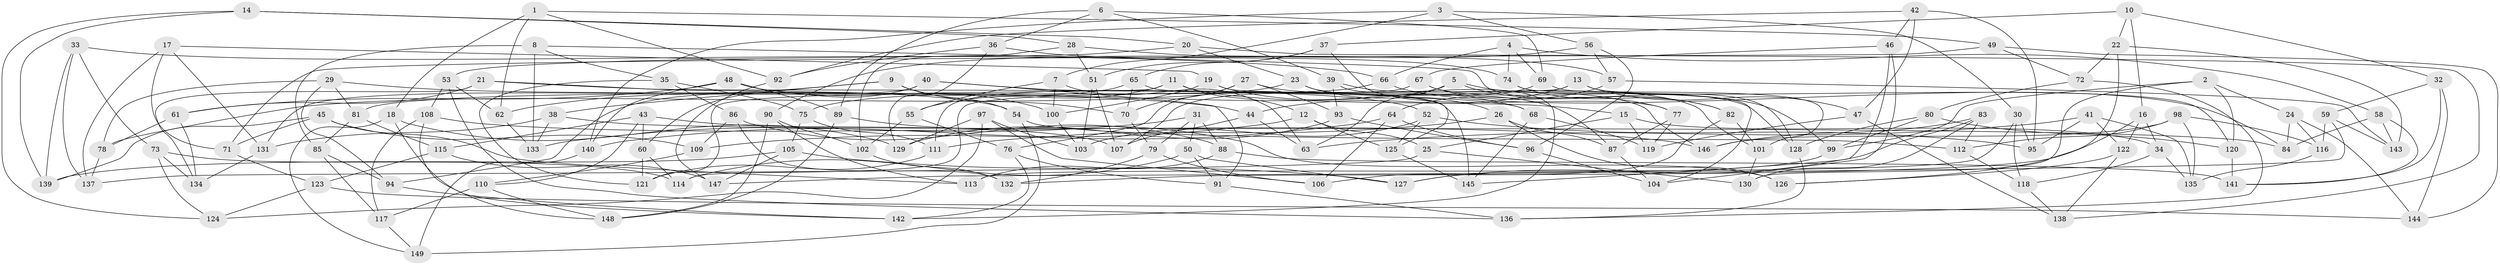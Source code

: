 // coarse degree distribution, {4: 0.34444444444444444, 6: 0.45555555555555555, 5: 0.2}
// Generated by graph-tools (version 1.1) at 2025/38/03/04/25 23:38:18]
// undirected, 149 vertices, 298 edges
graph export_dot {
  node [color=gray90,style=filled];
  1;
  2;
  3;
  4;
  5;
  6;
  7;
  8;
  9;
  10;
  11;
  12;
  13;
  14;
  15;
  16;
  17;
  18;
  19;
  20;
  21;
  22;
  23;
  24;
  25;
  26;
  27;
  28;
  29;
  30;
  31;
  32;
  33;
  34;
  35;
  36;
  37;
  38;
  39;
  40;
  41;
  42;
  43;
  44;
  45;
  46;
  47;
  48;
  49;
  50;
  51;
  52;
  53;
  54;
  55;
  56;
  57;
  58;
  59;
  60;
  61;
  62;
  63;
  64;
  65;
  66;
  67;
  68;
  69;
  70;
  71;
  72;
  73;
  74;
  75;
  76;
  77;
  78;
  79;
  80;
  81;
  82;
  83;
  84;
  85;
  86;
  87;
  88;
  89;
  90;
  91;
  92;
  93;
  94;
  95;
  96;
  97;
  98;
  99;
  100;
  101;
  102;
  103;
  104;
  105;
  106;
  107;
  108;
  109;
  110;
  111;
  112;
  113;
  114;
  115;
  116;
  117;
  118;
  119;
  120;
  121;
  122;
  123;
  124;
  125;
  126;
  127;
  128;
  129;
  130;
  131;
  132;
  133;
  134;
  135;
  136;
  137;
  138;
  139;
  140;
  141;
  142;
  143;
  144;
  145;
  146;
  147;
  148;
  149;
  1 -- 62;
  1 -- 92;
  1 -- 49;
  1 -- 18;
  2 -- 120;
  2 -- 24;
  2 -- 99;
  2 -- 130;
  3 -- 140;
  3 -- 7;
  3 -- 56;
  3 -- 30;
  4 -- 69;
  4 -- 74;
  4 -- 66;
  4 -- 58;
  5 -- 82;
  5 -- 75;
  5 -- 99;
  5 -- 63;
  6 -- 89;
  6 -- 36;
  6 -- 69;
  6 -- 39;
  7 -- 100;
  7 -- 63;
  7 -- 55;
  8 -- 85;
  8 -- 128;
  8 -- 133;
  8 -- 35;
  9 -- 62;
  9 -- 38;
  9 -- 54;
  9 -- 70;
  10 -- 37;
  10 -- 16;
  10 -- 32;
  10 -- 22;
  11 -- 15;
  11 -- 12;
  11 -- 55;
  11 -- 121;
  12 -- 125;
  12 -- 140;
  12 -- 25;
  13 -- 47;
  13 -- 114;
  13 -- 120;
  13 -- 44;
  14 -- 28;
  14 -- 139;
  14 -- 124;
  14 -- 20;
  15 -- 25;
  15 -- 119;
  15 -- 34;
  16 -- 34;
  16 -- 122;
  16 -- 132;
  17 -- 131;
  17 -- 137;
  17 -- 71;
  17 -- 19;
  18 -- 142;
  18 -- 129;
  18 -- 149;
  19 -- 68;
  19 -- 125;
  19 -- 100;
  20 -- 138;
  20 -- 23;
  20 -- 53;
  21 -- 54;
  21 -- 61;
  21 -- 134;
  21 -- 68;
  22 -- 126;
  22 -- 143;
  22 -- 72;
  23 -- 146;
  23 -- 78;
  23 -- 26;
  24 -- 144;
  24 -- 116;
  24 -- 84;
  25 -- 137;
  25 -- 130;
  26 -- 126;
  26 -- 87;
  26 -- 111;
  27 -- 93;
  27 -- 87;
  27 -- 76;
  27 -- 70;
  28 -- 51;
  28 -- 102;
  28 -- 57;
  29 -- 78;
  29 -- 94;
  29 -- 44;
  29 -- 81;
  30 -- 113;
  30 -- 118;
  30 -- 95;
  31 -- 88;
  31 -- 50;
  31 -- 133;
  31 -- 79;
  32 -- 141;
  32 -- 59;
  32 -- 144;
  33 -- 139;
  33 -- 137;
  33 -- 66;
  33 -- 73;
  34 -- 118;
  34 -- 135;
  35 -- 75;
  35 -- 121;
  35 -- 86;
  36 -- 74;
  36 -- 92;
  36 -- 129;
  37 -- 65;
  37 -- 51;
  37 -- 77;
  38 -- 131;
  38 -- 84;
  38 -- 133;
  39 -- 93;
  39 -- 101;
  39 -- 142;
  40 -- 91;
  40 -- 60;
  40 -- 131;
  40 -- 52;
  41 -- 135;
  41 -- 122;
  41 -- 95;
  41 -- 63;
  42 -- 46;
  42 -- 95;
  42 -- 47;
  42 -- 92;
  43 -- 107;
  43 -- 110;
  43 -- 115;
  43 -- 60;
  44 -- 63;
  44 -- 107;
  45 -- 139;
  45 -- 113;
  45 -- 71;
  45 -- 109;
  46 -- 67;
  46 -- 104;
  46 -- 145;
  47 -- 138;
  47 -- 119;
  48 -- 61;
  48 -- 140;
  48 -- 100;
  48 -- 89;
  49 -- 72;
  49 -- 71;
  49 -- 144;
  50 -- 114;
  50 -- 91;
  50 -- 127;
  51 -- 107;
  51 -- 103;
  52 -- 103;
  52 -- 95;
  52 -- 125;
  53 -- 62;
  53 -- 108;
  53 -- 136;
  54 -- 149;
  54 -- 112;
  55 -- 76;
  55 -- 102;
  56 -- 90;
  56 -- 57;
  56 -- 96;
  57 -- 64;
  57 -- 143;
  58 -- 84;
  58 -- 141;
  58 -- 143;
  59 -- 116;
  59 -- 147;
  59 -- 143;
  60 -- 114;
  60 -- 121;
  61 -- 78;
  61 -- 134;
  62 -- 133;
  64 -- 96;
  64 -- 106;
  64 -- 109;
  65 -- 70;
  65 -- 145;
  65 -- 94;
  66 -- 84;
  66 -- 81;
  67 -- 128;
  67 -- 77;
  67 -- 111;
  68 -- 145;
  68 -- 119;
  69 -- 101;
  69 -- 107;
  70 -- 79;
  71 -- 123;
  72 -- 136;
  72 -- 80;
  73 -- 134;
  73 -- 114;
  73 -- 124;
  74 -- 104;
  74 -- 82;
  75 -- 105;
  75 -- 111;
  76 -- 91;
  76 -- 142;
  77 -- 87;
  77 -- 119;
  78 -- 137;
  79 -- 132;
  79 -- 106;
  80 -- 99;
  80 -- 128;
  80 -- 120;
  81 -- 115;
  81 -- 85;
  82 -- 106;
  82 -- 101;
  83 -- 146;
  83 -- 127;
  83 -- 112;
  83 -- 130;
  85 -- 94;
  85 -- 117;
  86 -- 109;
  86 -- 88;
  86 -- 132;
  87 -- 104;
  88 -- 113;
  88 -- 141;
  89 -- 148;
  89 -- 126;
  90 -- 102;
  90 -- 113;
  90 -- 148;
  91 -- 136;
  92 -- 147;
  93 -- 96;
  93 -- 129;
  94 -- 142;
  96 -- 104;
  97 -- 124;
  97 -- 103;
  97 -- 129;
  97 -- 106;
  98 -- 146;
  98 -- 135;
  98 -- 116;
  98 -- 112;
  99 -- 127;
  100 -- 103;
  101 -- 130;
  102 -- 132;
  105 -- 139;
  105 -- 147;
  105 -- 127;
  108 -- 117;
  108 -- 146;
  108 -- 148;
  109 -- 110;
  110 -- 117;
  110 -- 148;
  111 -- 121;
  112 -- 118;
  115 -- 147;
  115 -- 123;
  116 -- 135;
  117 -- 149;
  118 -- 138;
  120 -- 141;
  122 -- 126;
  122 -- 138;
  123 -- 144;
  123 -- 124;
  125 -- 145;
  128 -- 136;
  131 -- 134;
  140 -- 149;
}
